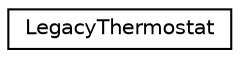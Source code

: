 digraph "Graphical Class Hierarchy"
{
 // LATEX_PDF_SIZE
  edge [fontname="Helvetica",fontsize="10",labelfontname="Helvetica",labelfontsize="10"];
  node [fontname="Helvetica",fontsize="10",shape=record];
  rankdir="LR";
  Node0 [label="LegacyThermostat",height=0.2,width=0.4,color="black", fillcolor="white", style="filled",URL="$classLegacyThermostat.html",tooltip=" "];
}
